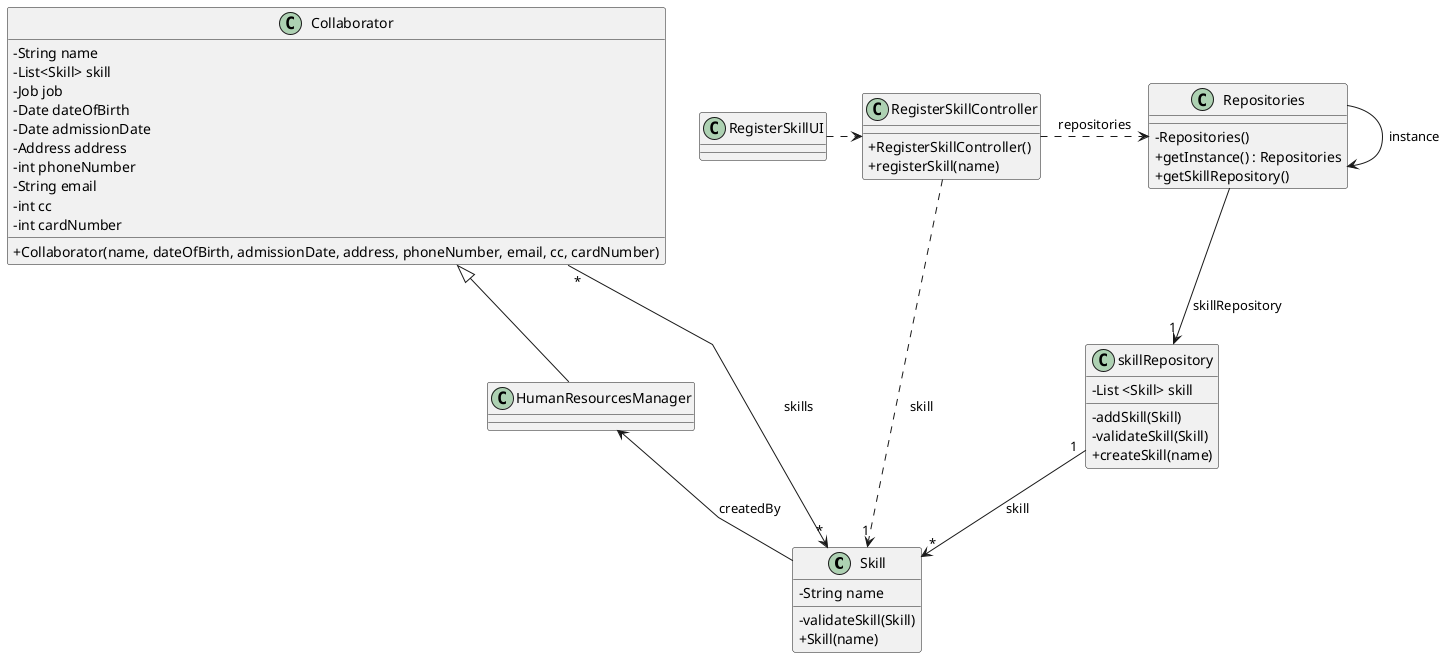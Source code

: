 @startuml
'skinparam monochrome true
skinparam packageStyle rectangle
skinparam shadowing false
skinparam linetype polyline
'skinparam linetype orto

skinparam classAttributeIconSize 0

'left to right direction

class Skill {
    - String name

    - validateSkill(Skill)
    + Skill(name)
}

class RegisterSkillController {

    + RegisterSkillController()
    + registerSkill(name)
}

class RegisterSkillUI {
}

class Collaborator {
    -String name
    -List<Skill> skill
    -Job job
    -Date dateOfBirth
    -Date admissionDate
    -Address address
    -int phoneNumber
    -String email
    -int cc
    -int cardNumber

    + Collaborator(name, dateOfBirth, admissionDate, address, phoneNumber, email, cc, cardNumber)
}

class HumanResourcesManager {
}

class Repositories {

    - Repositories()
    + getInstance() : Repositories
    + getSkillRepository()
}

class skillRepository {
    - List <Skill> skill

    - addSkill(Skill)
    - validateSkill(Skill)
    + createSkill(name)
}

RegisterSkillController .> Repositories : repositories
RegisterSkillUI .> RegisterSkillController
Repositories -> Repositories : instance
Repositories --> "1" skillRepository : skillRepository
skillRepository "1" --> "*" Skill : skill
Collaborator  <|--  HumanResourcesManager
RegisterSkillController ..> "1" Skill : skill
HumanResourcesManager <--  Skill: createdBy
Collaborator "*" --> "*" Skill : skills

@enduml